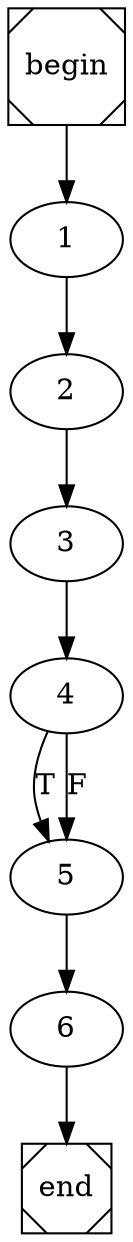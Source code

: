digraph cfg {
	begin [shape=Msquare];
	end [shape=Msquare];
	begin -> 1;	1 -> 2;	2 -> 3;	3 -> 4;	4 -> 5[label=T];	4 -> 5[label=F];	5 -> 6;	6 -> end;}
